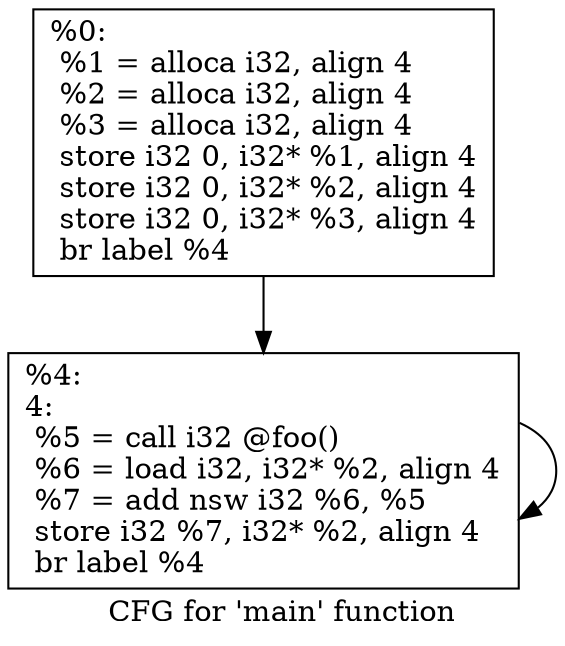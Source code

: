 digraph "CFG for 'main' function" {
	label="CFG for 'main' function";

	Node0x24e2460 [shape=record,label="{%0:\l  %1 = alloca i32, align 4\l  %2 = alloca i32, align 4\l  %3 = alloca i32, align 4\l  store i32 0, i32* %1, align 4\l  store i32 0, i32* %2, align 4\l  store i32 0, i32* %3, align 4\l  br label %4\l}"];
	Node0x24e2460 -> Node0x24e2740;
	Node0x24e2740 [shape=record,label="{%4:\l4:                                                \l  %5 = call i32 @foo()\l  %6 = load i32, i32* %2, align 4\l  %7 = add nsw i32 %6, %5\l  store i32 %7, i32* %2, align 4\l  br label %4\l}"];
	Node0x24e2740 -> Node0x24e2740;
}
